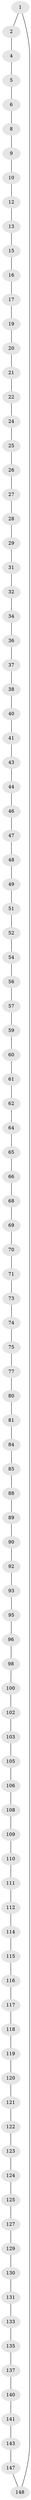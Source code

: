 // original degree distribution, {2: 1.0}
// Generated by graph-tools (version 1.1) at 2025/20/03/04/25 18:20:14]
// undirected, 103 vertices, 103 edges
graph export_dot {
graph [start="1"]
  node [color=gray90,style=filled];
  1;
  2 [super="+3"];
  4;
  5;
  6 [super="+7"];
  8;
  9;
  10 [super="+11"];
  12;
  13 [super="+14"];
  15;
  16;
  17 [super="+18"];
  19;
  20;
  21;
  22 [super="+23"];
  24;
  25;
  26;
  27;
  28;
  29 [super="+30"];
  31;
  32 [super="+33"];
  34 [super="+35"];
  36;
  37;
  38 [super="+39"];
  40;
  41 [super="+42"];
  43;
  44 [super="+45"];
  46;
  47;
  48;
  49 [super="+50"];
  51;
  52 [super="+53"];
  54 [super="+55"];
  56;
  57 [super="+58"];
  59;
  60;
  61;
  62 [super="+63"];
  64;
  65;
  66 [super="+67"];
  68;
  69;
  70;
  71 [super="+72"];
  73;
  74;
  75 [super="+76"];
  77 [super="+78"];
  80;
  81 [super="+82"];
  84;
  85 [super="+86"];
  88;
  89;
  90 [super="+91"];
  92;
  93 [super="+94"];
  95;
  96 [super="+97"];
  98 [super="+99"];
  100 [super="+101"];
  102;
  103 [super="+104"];
  105;
  106 [super="+107"];
  108;
  109;
  110;
  111;
  112 [super="+113"];
  114;
  115;
  116;
  117;
  118;
  119;
  120;
  121;
  122;
  123;
  124;
  125 [super="+126"];
  127 [super="+128"];
  129;
  130;
  131 [super="+132"];
  133 [super="+134"];
  135 [super="+136"];
  137 [super="+138"];
  140;
  141 [super="+142"];
  143 [super="+144"];
  147;
  148;
  1 -- 2;
  1 -- 148;
  2 -- 4;
  4 -- 5;
  5 -- 6;
  6 -- 8;
  8 -- 9;
  9 -- 10;
  10 -- 12;
  12 -- 13;
  13 -- 15;
  15 -- 16;
  16 -- 17;
  17 -- 19;
  19 -- 20;
  20 -- 21;
  21 -- 22;
  22 -- 24;
  24 -- 25;
  25 -- 26;
  26 -- 27;
  27 -- 28;
  28 -- 29;
  29 -- 31;
  31 -- 32;
  32 -- 34;
  34 -- 36;
  36 -- 37;
  37 -- 38;
  38 -- 40;
  40 -- 41;
  41 -- 43;
  43 -- 44;
  44 -- 46;
  46 -- 47;
  47 -- 48;
  48 -- 49;
  49 -- 51;
  51 -- 52;
  52 -- 54;
  54 -- 56;
  56 -- 57;
  57 -- 59;
  59 -- 60;
  60 -- 61;
  61 -- 62;
  62 -- 64;
  64 -- 65;
  65 -- 66;
  66 -- 68;
  68 -- 69;
  69 -- 70;
  70 -- 71;
  71 -- 73;
  73 -- 74;
  74 -- 75;
  75 -- 77;
  77 -- 80;
  80 -- 81;
  81 -- 84;
  84 -- 85;
  85 -- 88;
  88 -- 89;
  89 -- 90;
  90 -- 92;
  92 -- 93;
  93 -- 95;
  95 -- 96;
  96 -- 98;
  98 -- 100;
  100 -- 102;
  102 -- 103;
  103 -- 105;
  105 -- 106;
  106 -- 108;
  108 -- 109;
  109 -- 110;
  110 -- 111;
  111 -- 112;
  112 -- 114;
  114 -- 115;
  115 -- 116;
  116 -- 117;
  117 -- 118;
  118 -- 119;
  119 -- 120;
  120 -- 121;
  121 -- 122;
  122 -- 123;
  123 -- 124;
  124 -- 125;
  125 -- 127;
  127 -- 129;
  129 -- 130;
  130 -- 131;
  131 -- 133;
  133 -- 135;
  135 -- 137;
  137 -- 140;
  140 -- 141;
  141 -- 143;
  143 -- 147;
  147 -- 148;
}
